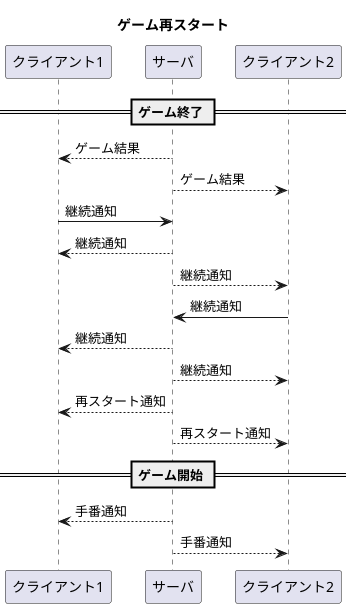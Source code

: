 @startuml ゲーム再スタート

title ゲーム再スタート

== ゲーム終了 ==

クライアント1 <-- サーバ: ゲーム結果
クライアント2 <-- サーバ: ゲーム結果

クライアント1 -> サーバ: 継続通知
クライアント1 <-- サーバ: 継続通知
クライアント2 <-- サーバ: 継続通知

クライアント2 -> サーバ: 継続通知
クライアント1 <-- サーバ: 継続通知
クライアント2 <-- サーバ: 継続通知

クライアント1 <-- サーバ: 再スタート通知
クライアント2 <-- サーバ: 再スタート通知

== ゲーム開始 ==

クライアント1 <-- サーバ: 手番通知
クライアント2 <-- サーバ: 手番通知

@enduml
